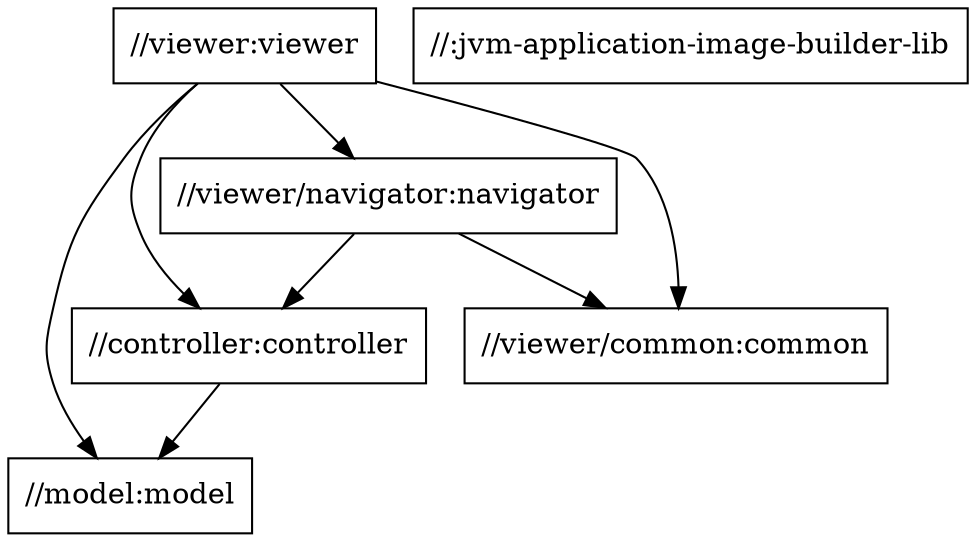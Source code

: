 digraph mygraph {
  node [shape=box];
  "//viewer:viewer"
  "//viewer:viewer" -> "//controller:controller"
  "//viewer:viewer" -> "//model:model"
  "//viewer:viewer" -> "//viewer/navigator:navigator"
  "//viewer:viewer" -> "//viewer/common:common"
  "//viewer/navigator:navigator"
  "//viewer/navigator:navigator" -> "//controller:controller"
  "//viewer/navigator:navigator" -> "//viewer/common:common"
  "//controller:controller"
  "//controller:controller" -> "//model:model"
  "//model:model"
  "//:jvm-application-image-builder-lib"
  "//viewer/common:common"
}
